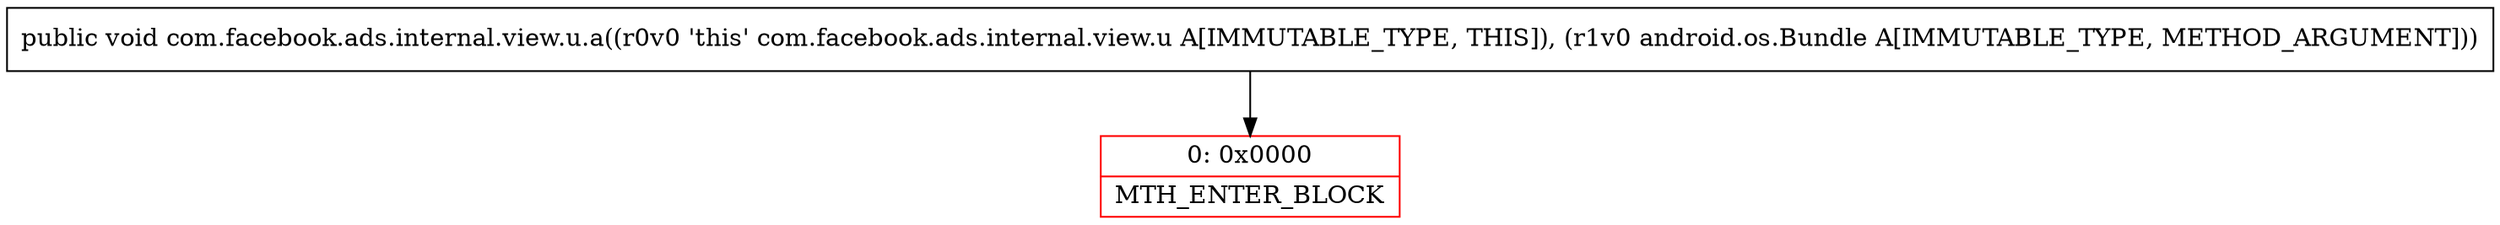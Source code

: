 digraph "CFG forcom.facebook.ads.internal.view.u.a(Landroid\/os\/Bundle;)V" {
subgraph cluster_Region_820990900 {
label = "R(0)";
node [shape=record,color=blue];
}
Node_0 [shape=record,color=red,label="{0\:\ 0x0000|MTH_ENTER_BLOCK\l}"];
MethodNode[shape=record,label="{public void com.facebook.ads.internal.view.u.a((r0v0 'this' com.facebook.ads.internal.view.u A[IMMUTABLE_TYPE, THIS]), (r1v0 android.os.Bundle A[IMMUTABLE_TYPE, METHOD_ARGUMENT])) }"];
MethodNode -> Node_0;
}

